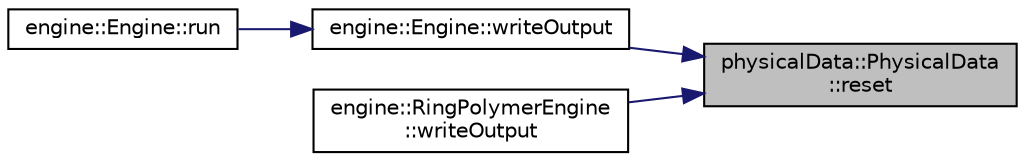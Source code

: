 digraph "physicalData::PhysicalData::reset"
{
 // LATEX_PDF_SIZE
  edge [fontname="Helvetica",fontsize="10",labelfontname="Helvetica",labelfontsize="10"];
  node [fontname="Helvetica",fontsize="10",shape=record];
  rankdir="RL";
  Node1 [label="physicalData::PhysicalData\l::reset",height=0.2,width=0.4,color="black", fillcolor="grey75", style="filled", fontcolor="black",tooltip="clear all physicalData in order to call add functions"];
  Node1 -> Node2 [dir="back",color="midnightblue",fontsize="10",style="solid",fontname="Helvetica"];
  Node2 [label="engine::Engine::writeOutput",height=0.2,width=0.4,color="black", fillcolor="white", style="filled",URL="$classengine_1_1Engine.html#aca10cf8cd99cfb9e20bdd989d93c35a0",tooltip="Writes output files."];
  Node2 -> Node3 [dir="back",color="midnightblue",fontsize="10",style="solid",fontname="Helvetica"];
  Node3 [label="engine::Engine::run",height=0.2,width=0.4,color="black", fillcolor="white", style="filled",URL="$classengine_1_1Engine.html#a1a210cf30d6bd330b3649439ecd6d6cc",tooltip="Run the simulation for numberOfSteps steps."];
  Node1 -> Node4 [dir="back",color="midnightblue",fontsize="10",style="solid",fontname="Helvetica"];
  Node4 [label="engine::RingPolymerEngine\l::writeOutput",height=0.2,width=0.4,color="black", fillcolor="white", style="filled",URL="$classengine_1_1RingPolymerEngine.html#a8b69f899f66ca71b950aede2cff07756",tooltip="writes the ring polymer output files."];
}
